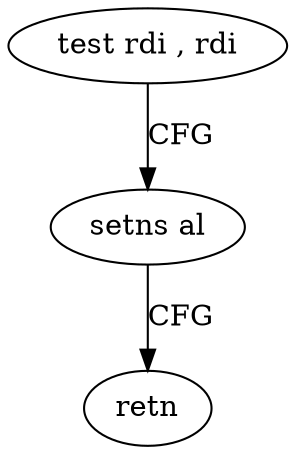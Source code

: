 digraph "func" {
"4207392" [label = "test rdi , rdi" ]
"4207395" [label = "setns al" ]
"4207398" [label = "retn" ]
"4207392" -> "4207395" [ label = "CFG" ]
"4207395" -> "4207398" [ label = "CFG" ]
}

